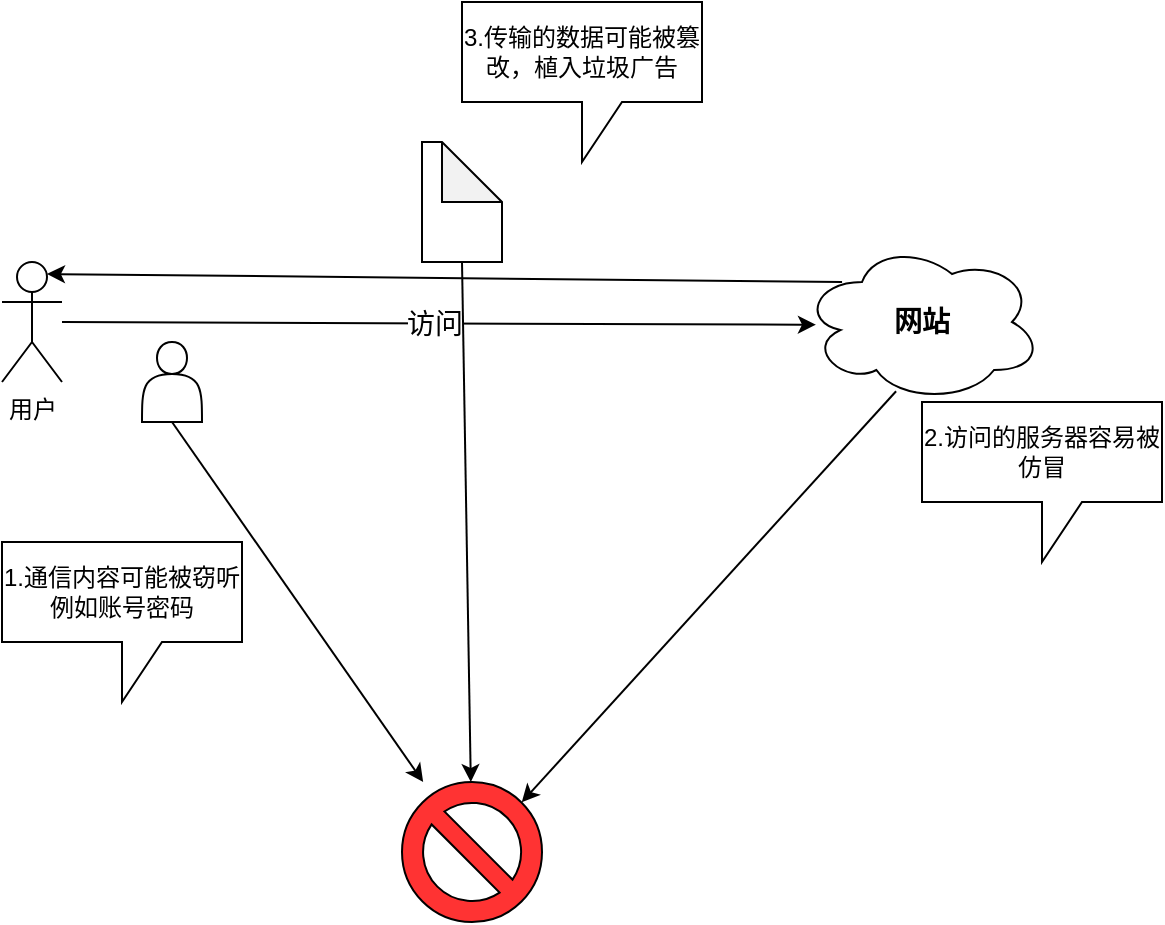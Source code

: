 <mxfile version="24.7.12">
  <diagram name="第 1 页" id="1NC5Q8Jgs5ZrII9jlnl0">
    <mxGraphModel dx="1075" dy="451" grid="1" gridSize="10" guides="1" tooltips="1" connect="1" arrows="1" fold="1" page="1" pageScale="1" pageWidth="827" pageHeight="1169" math="0" shadow="0">
      <root>
        <mxCell id="0" />
        <mxCell id="1" parent="0" />
        <mxCell id="GGhZvQAViEIoxMl6PzaV-1" value="用户" style="shape=umlActor;verticalLabelPosition=bottom;verticalAlign=top;html=1;outlineConnect=0;" vertex="1" parent="1">
          <mxGeometry x="100" y="190" width="30" height="60" as="geometry" />
        </mxCell>
        <mxCell id="GGhZvQAViEIoxMl6PzaV-2" value="&lt;font style=&quot;font-size: 14px;&quot;&gt;&lt;b&gt;网站&lt;/b&gt;&lt;/font&gt;" style="ellipse;shape=cloud;whiteSpace=wrap;html=1;" vertex="1" parent="1">
          <mxGeometry x="500" y="180" width="120" height="80" as="geometry" />
        </mxCell>
        <mxCell id="GGhZvQAViEIoxMl6PzaV-5" value="" style="endArrow=classic;html=1;rounded=0;entryX=0.058;entryY=0.517;entryDx=0;entryDy=0;entryPerimeter=0;" edge="1" parent="1" source="GGhZvQAViEIoxMl6PzaV-1" target="GGhZvQAViEIoxMl6PzaV-2">
          <mxGeometry width="50" height="50" relative="1" as="geometry">
            <mxPoint x="320" y="250" as="sourcePoint" />
            <mxPoint x="370" y="200" as="targetPoint" />
          </mxGeometry>
        </mxCell>
        <mxCell id="GGhZvQAViEIoxMl6PzaV-6" value="&lt;font style=&quot;font-size: 14px;&quot;&gt;访问&lt;/font&gt;" style="edgeLabel;html=1;align=center;verticalAlign=middle;resizable=0;points=[];" vertex="1" connectable="0" parent="GGhZvQAViEIoxMl6PzaV-5">
          <mxGeometry x="-0.016" relative="1" as="geometry">
            <mxPoint as="offset" />
          </mxGeometry>
        </mxCell>
        <mxCell id="GGhZvQAViEIoxMl6PzaV-7" value="" style="verticalLabelPosition=bottom;verticalAlign=top;html=1;shape=mxgraph.basic.no_symbol;fillColor=#FF3333;" vertex="1" parent="1">
          <mxGeometry x="300" y="450" width="70" height="70" as="geometry" />
        </mxCell>
        <mxCell id="GGhZvQAViEIoxMl6PzaV-8" value="" style="endArrow=classic;html=1;rounded=0;exitX=0.392;exitY=0.933;exitDx=0;exitDy=0;exitPerimeter=0;entryX=0.855;entryY=0.145;entryDx=0;entryDy=0;entryPerimeter=0;" edge="1" parent="1" source="GGhZvQAViEIoxMl6PzaV-2" target="GGhZvQAViEIoxMl6PzaV-7">
          <mxGeometry width="50" height="50" relative="1" as="geometry">
            <mxPoint x="510" y="450" as="sourcePoint" />
            <mxPoint x="560" y="400" as="targetPoint" />
          </mxGeometry>
        </mxCell>
        <mxCell id="GGhZvQAViEIoxMl6PzaV-10" value="" style="endArrow=classic;html=1;rounded=0;exitX=0.167;exitY=0.25;exitDx=0;exitDy=0;exitPerimeter=0;entryX=0.75;entryY=0.1;entryDx=0;entryDy=0;entryPerimeter=0;" edge="1" parent="1" source="GGhZvQAViEIoxMl6PzaV-2" target="GGhZvQAViEIoxMl6PzaV-1">
          <mxGeometry width="50" height="50" relative="1" as="geometry">
            <mxPoint x="380" y="200" as="sourcePoint" />
            <mxPoint x="430" y="150" as="targetPoint" />
          </mxGeometry>
        </mxCell>
        <mxCell id="GGhZvQAViEIoxMl6PzaV-11" value="" style="shape=note;whiteSpace=wrap;html=1;backgroundOutline=1;darkOpacity=0.05;" vertex="1" parent="1">
          <mxGeometry x="310" y="130" width="40" height="60" as="geometry" />
        </mxCell>
        <mxCell id="GGhZvQAViEIoxMl6PzaV-13" value="" style="endArrow=classic;html=1;rounded=0;exitX=0.5;exitY=1;exitDx=0;exitDy=0;exitPerimeter=0;" edge="1" parent="1" source="GGhZvQAViEIoxMl6PzaV-11" target="GGhZvQAViEIoxMl6PzaV-7">
          <mxGeometry width="50" height="50" relative="1" as="geometry">
            <mxPoint x="200" y="400" as="sourcePoint" />
            <mxPoint x="250" y="350" as="targetPoint" />
          </mxGeometry>
        </mxCell>
        <mxCell id="GGhZvQAViEIoxMl6PzaV-14" value="" style="shape=actor;whiteSpace=wrap;html=1;" vertex="1" parent="1">
          <mxGeometry x="170" y="230" width="30" height="40" as="geometry" />
        </mxCell>
        <mxCell id="GGhZvQAViEIoxMl6PzaV-16" value="" style="endArrow=classic;html=1;rounded=0;exitX=0.5;exitY=1;exitDx=0;exitDy=0;" edge="1" parent="1" source="GGhZvQAViEIoxMl6PzaV-14" target="GGhZvQAViEIoxMl6PzaV-7">
          <mxGeometry width="50" height="50" relative="1" as="geometry">
            <mxPoint x="180" y="430" as="sourcePoint" />
            <mxPoint x="230" y="380" as="targetPoint" />
          </mxGeometry>
        </mxCell>
        <mxCell id="GGhZvQAViEIoxMl6PzaV-17" value="1.通信内容可能被窃听&lt;br&gt;例如账号密码" style="shape=callout;whiteSpace=wrap;html=1;perimeter=calloutPerimeter;" vertex="1" parent="1">
          <mxGeometry x="100" y="330" width="120" height="80" as="geometry" />
        </mxCell>
        <mxCell id="GGhZvQAViEIoxMl6PzaV-18" value="2.访问的服务器容易被仿冒" style="shape=callout;whiteSpace=wrap;html=1;perimeter=calloutPerimeter;" vertex="1" parent="1">
          <mxGeometry x="560" y="260" width="120" height="80" as="geometry" />
        </mxCell>
        <mxCell id="GGhZvQAViEIoxMl6PzaV-19" value="3.传输的数据可能被篡改，植入垃圾广告" style="shape=callout;whiteSpace=wrap;html=1;perimeter=calloutPerimeter;" vertex="1" parent="1">
          <mxGeometry x="330" y="60" width="120" height="80" as="geometry" />
        </mxCell>
      </root>
    </mxGraphModel>
  </diagram>
</mxfile>
